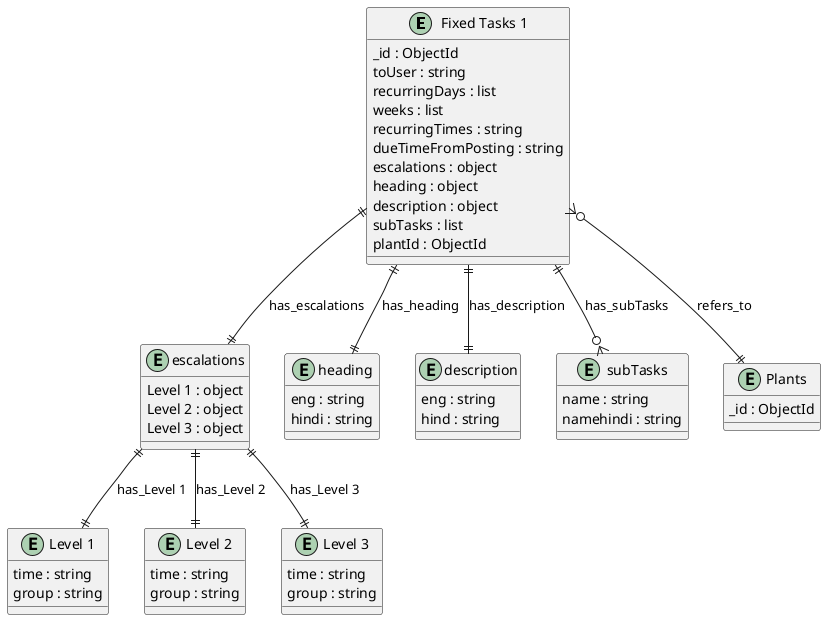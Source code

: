@startuml Fixed_Tasks_1_Diagram

entity "Fixed Tasks 1" as Fixed_Tasks_1 {
  _id : ObjectId
  toUser : string
  recurringDays : list
  weeks : list
  recurringTimes : string
  dueTimeFromPosting : string
  escalations : object
  heading : object
  description : object
  subTasks : list
  plantId : ObjectId
}

entity "escalations" as escalations {
  Level 1 : object
  Level 2 : object
  Level 3 : object
}

entity "Level 1" as Level_1 {
  time : string
  group : string
}

entity "Level 2" as Level_2 {
  time : string
  group : string
}

entity "Level 3" as Level_3 {
  time : string
  group : string
}

entity "heading" as heading {
  eng : string
  hindi : string
}

entity "description" as description {
  eng : string
  hind : string
}

entity "subTasks" as subTasks {
  name : string
  namehindi : string
}


' Shared Plant entity
entity "Plants" as Plants {
  _id : ObjectId
}

' Relationships
Fixed_Tasks_1 ||--|| escalations : has_escalations
escalations ||--|| Level_1 : has_Level 1
escalations ||--|| Level_2 : has_Level 2
escalations ||--|| Level_3 : has_Level 3
Fixed_Tasks_1 ||--|| heading : has_heading
Fixed_Tasks_1 ||--|| description : has_description
Fixed_Tasks_1 ||--o{ subTasks : has_subTasks
Fixed_Tasks_1 }o--|| Plants : refers_to
@enduml